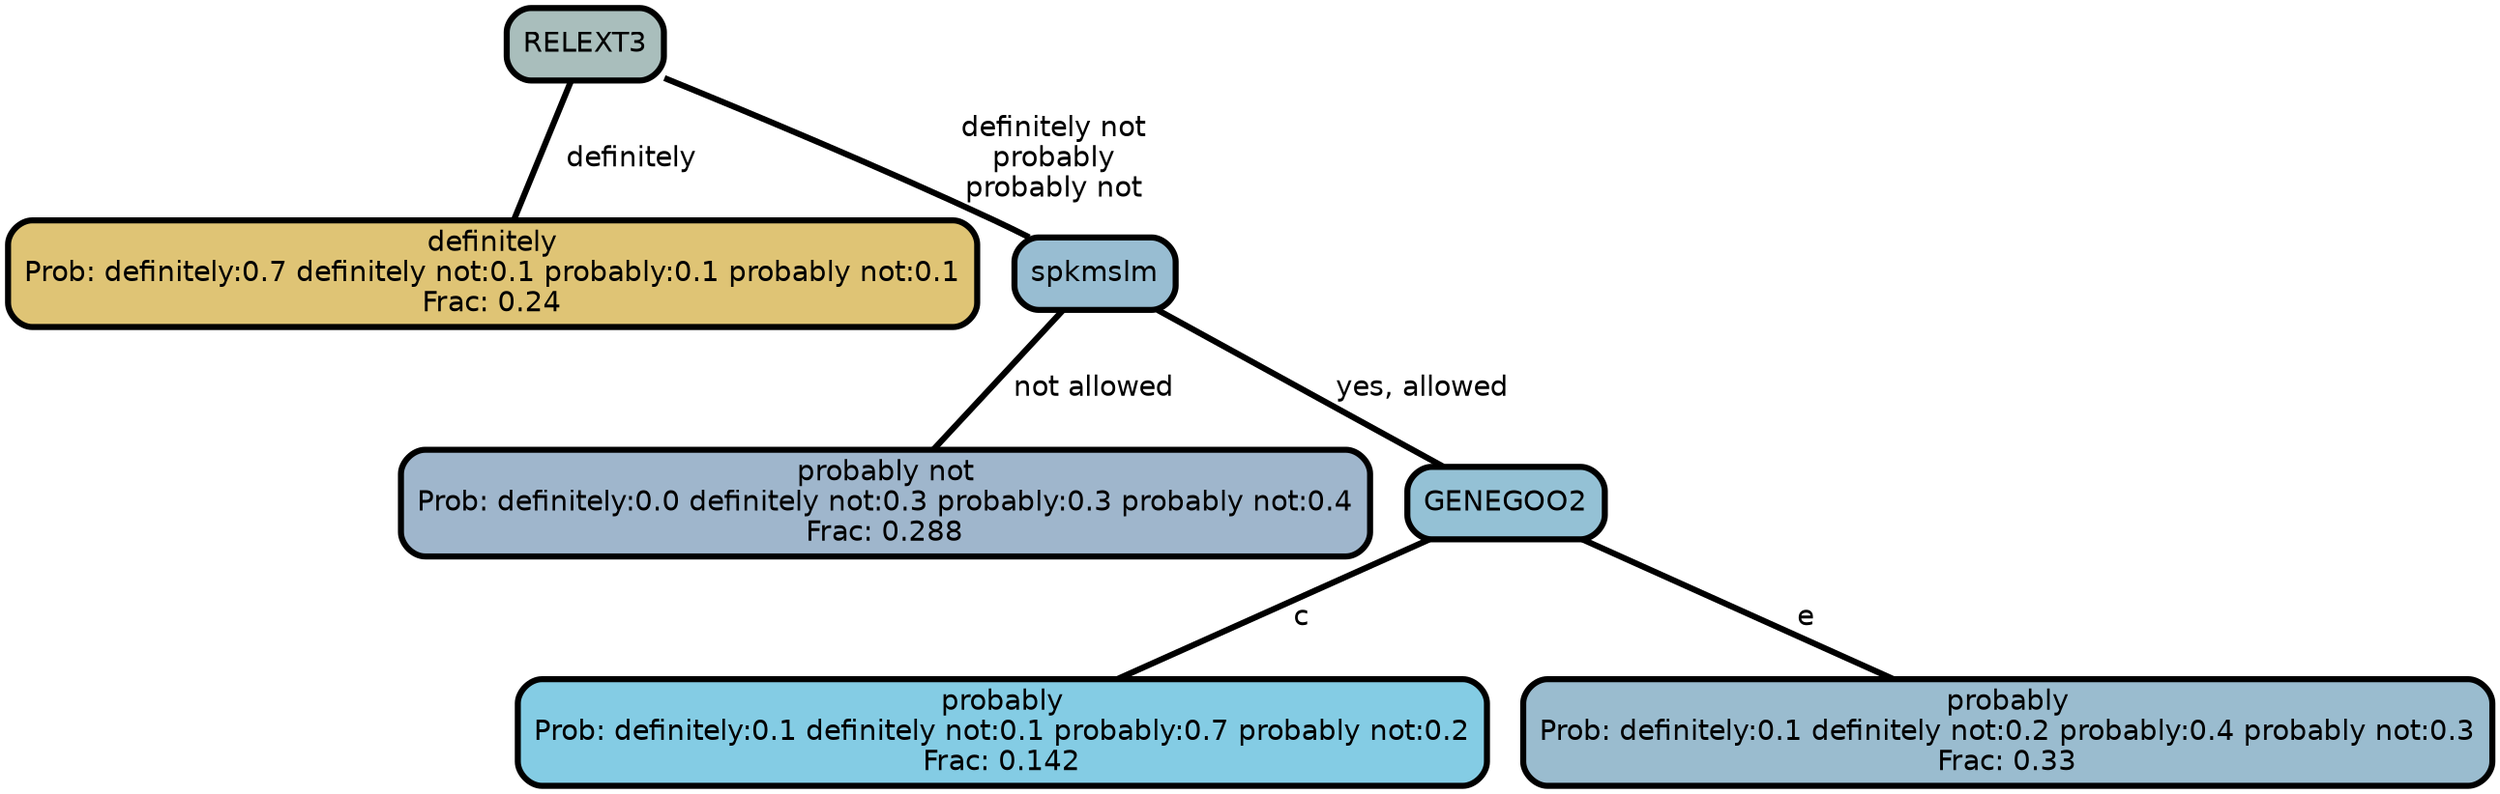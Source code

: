 graph Tree {
node [shape=box, style="filled, rounded",color="black",penwidth="3",fontcolor="black",                 fontname=helvetica] ;
graph [ranksep="0 equally", splines=straight,                 bgcolor=transparent, dpi=200] ;
edge [fontname=helvetica, color=black] ;
0 [label="definitely
Prob: definitely:0.7 definitely not:0.1 probably:0.1 probably not:0.1
Frac: 0.24", fillcolor="#dfc475"] ;
1 [label="RELEXT3", fillcolor="#a9bebc"] ;
2 [label="probably not
Prob: definitely:0.0 definitely not:0.3 probably:0.3 probably not:0.4
Frac: 0.288", fillcolor="#9fb6cc"] ;
3 [label="spkmslm", fillcolor="#98bdd2"] ;
4 [label="probably
Prob: definitely:0.1 definitely not:0.1 probably:0.7 probably not:0.2
Frac: 0.142", fillcolor="#84cce4"] ;
5 [label="GENEGOO2", fillcolor="#94c1d5"] ;
6 [label="probably
Prob: definitely:0.1 definitely not:0.2 probably:0.4 probably not:0.3
Frac: 0.33", fillcolor="#9abccf"] ;
1 -- 0 [label=" definitely",penwidth=3] ;
1 -- 3 [label=" definitely not\n probably\n probably not",penwidth=3] ;
3 -- 2 [label=" not allowed",penwidth=3] ;
3 -- 5 [label=" yes, allowed",penwidth=3] ;
5 -- 4 [label=" c",penwidth=3] ;
5 -- 6 [label=" e",penwidth=3] ;
{rank = same;}}